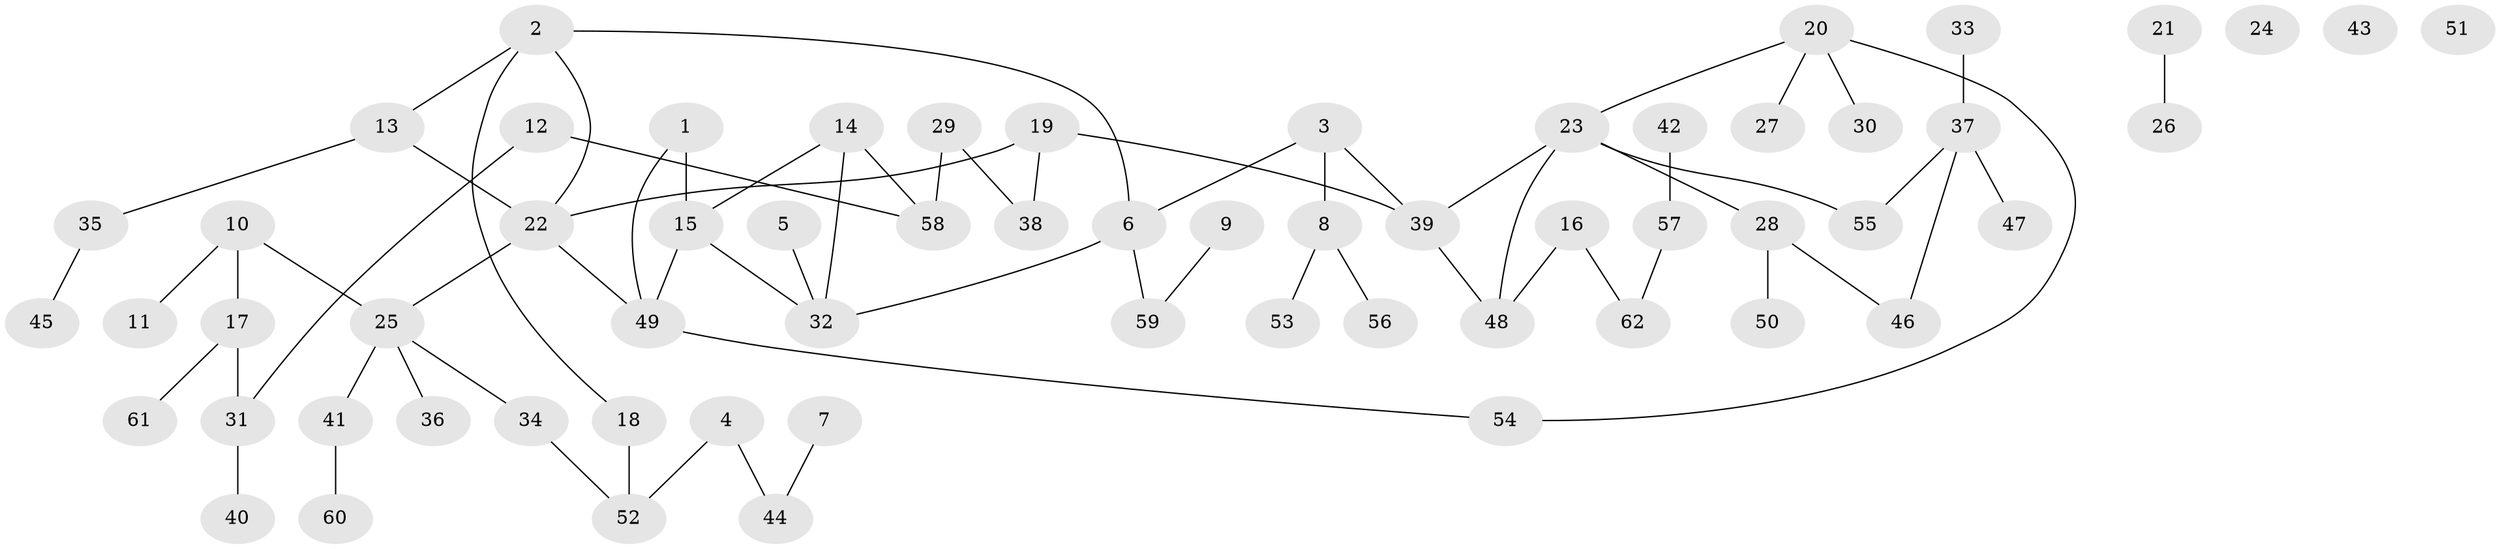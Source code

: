 // Generated by graph-tools (version 1.1) at 2025/33/03/09/25 02:33:51]
// undirected, 62 vertices, 68 edges
graph export_dot {
graph [start="1"]
  node [color=gray90,style=filled];
  1;
  2;
  3;
  4;
  5;
  6;
  7;
  8;
  9;
  10;
  11;
  12;
  13;
  14;
  15;
  16;
  17;
  18;
  19;
  20;
  21;
  22;
  23;
  24;
  25;
  26;
  27;
  28;
  29;
  30;
  31;
  32;
  33;
  34;
  35;
  36;
  37;
  38;
  39;
  40;
  41;
  42;
  43;
  44;
  45;
  46;
  47;
  48;
  49;
  50;
  51;
  52;
  53;
  54;
  55;
  56;
  57;
  58;
  59;
  60;
  61;
  62;
  1 -- 15;
  1 -- 49;
  2 -- 6;
  2 -- 13;
  2 -- 18;
  2 -- 22;
  3 -- 6;
  3 -- 8;
  3 -- 39;
  4 -- 44;
  4 -- 52;
  5 -- 32;
  6 -- 32;
  6 -- 59;
  7 -- 44;
  8 -- 53;
  8 -- 56;
  9 -- 59;
  10 -- 11;
  10 -- 17;
  10 -- 25;
  12 -- 31;
  12 -- 58;
  13 -- 22;
  13 -- 35;
  14 -- 15;
  14 -- 32;
  14 -- 58;
  15 -- 32;
  15 -- 49;
  16 -- 48;
  16 -- 62;
  17 -- 31;
  17 -- 61;
  18 -- 52;
  19 -- 22;
  19 -- 38;
  19 -- 39;
  20 -- 23;
  20 -- 27;
  20 -- 30;
  20 -- 54;
  21 -- 26;
  22 -- 25;
  22 -- 49;
  23 -- 28;
  23 -- 39;
  23 -- 48;
  23 -- 55;
  25 -- 34;
  25 -- 36;
  25 -- 41;
  28 -- 46;
  28 -- 50;
  29 -- 38;
  29 -- 58;
  31 -- 40;
  33 -- 37;
  34 -- 52;
  35 -- 45;
  37 -- 46;
  37 -- 47;
  37 -- 55;
  39 -- 48;
  41 -- 60;
  42 -- 57;
  49 -- 54;
  57 -- 62;
}
